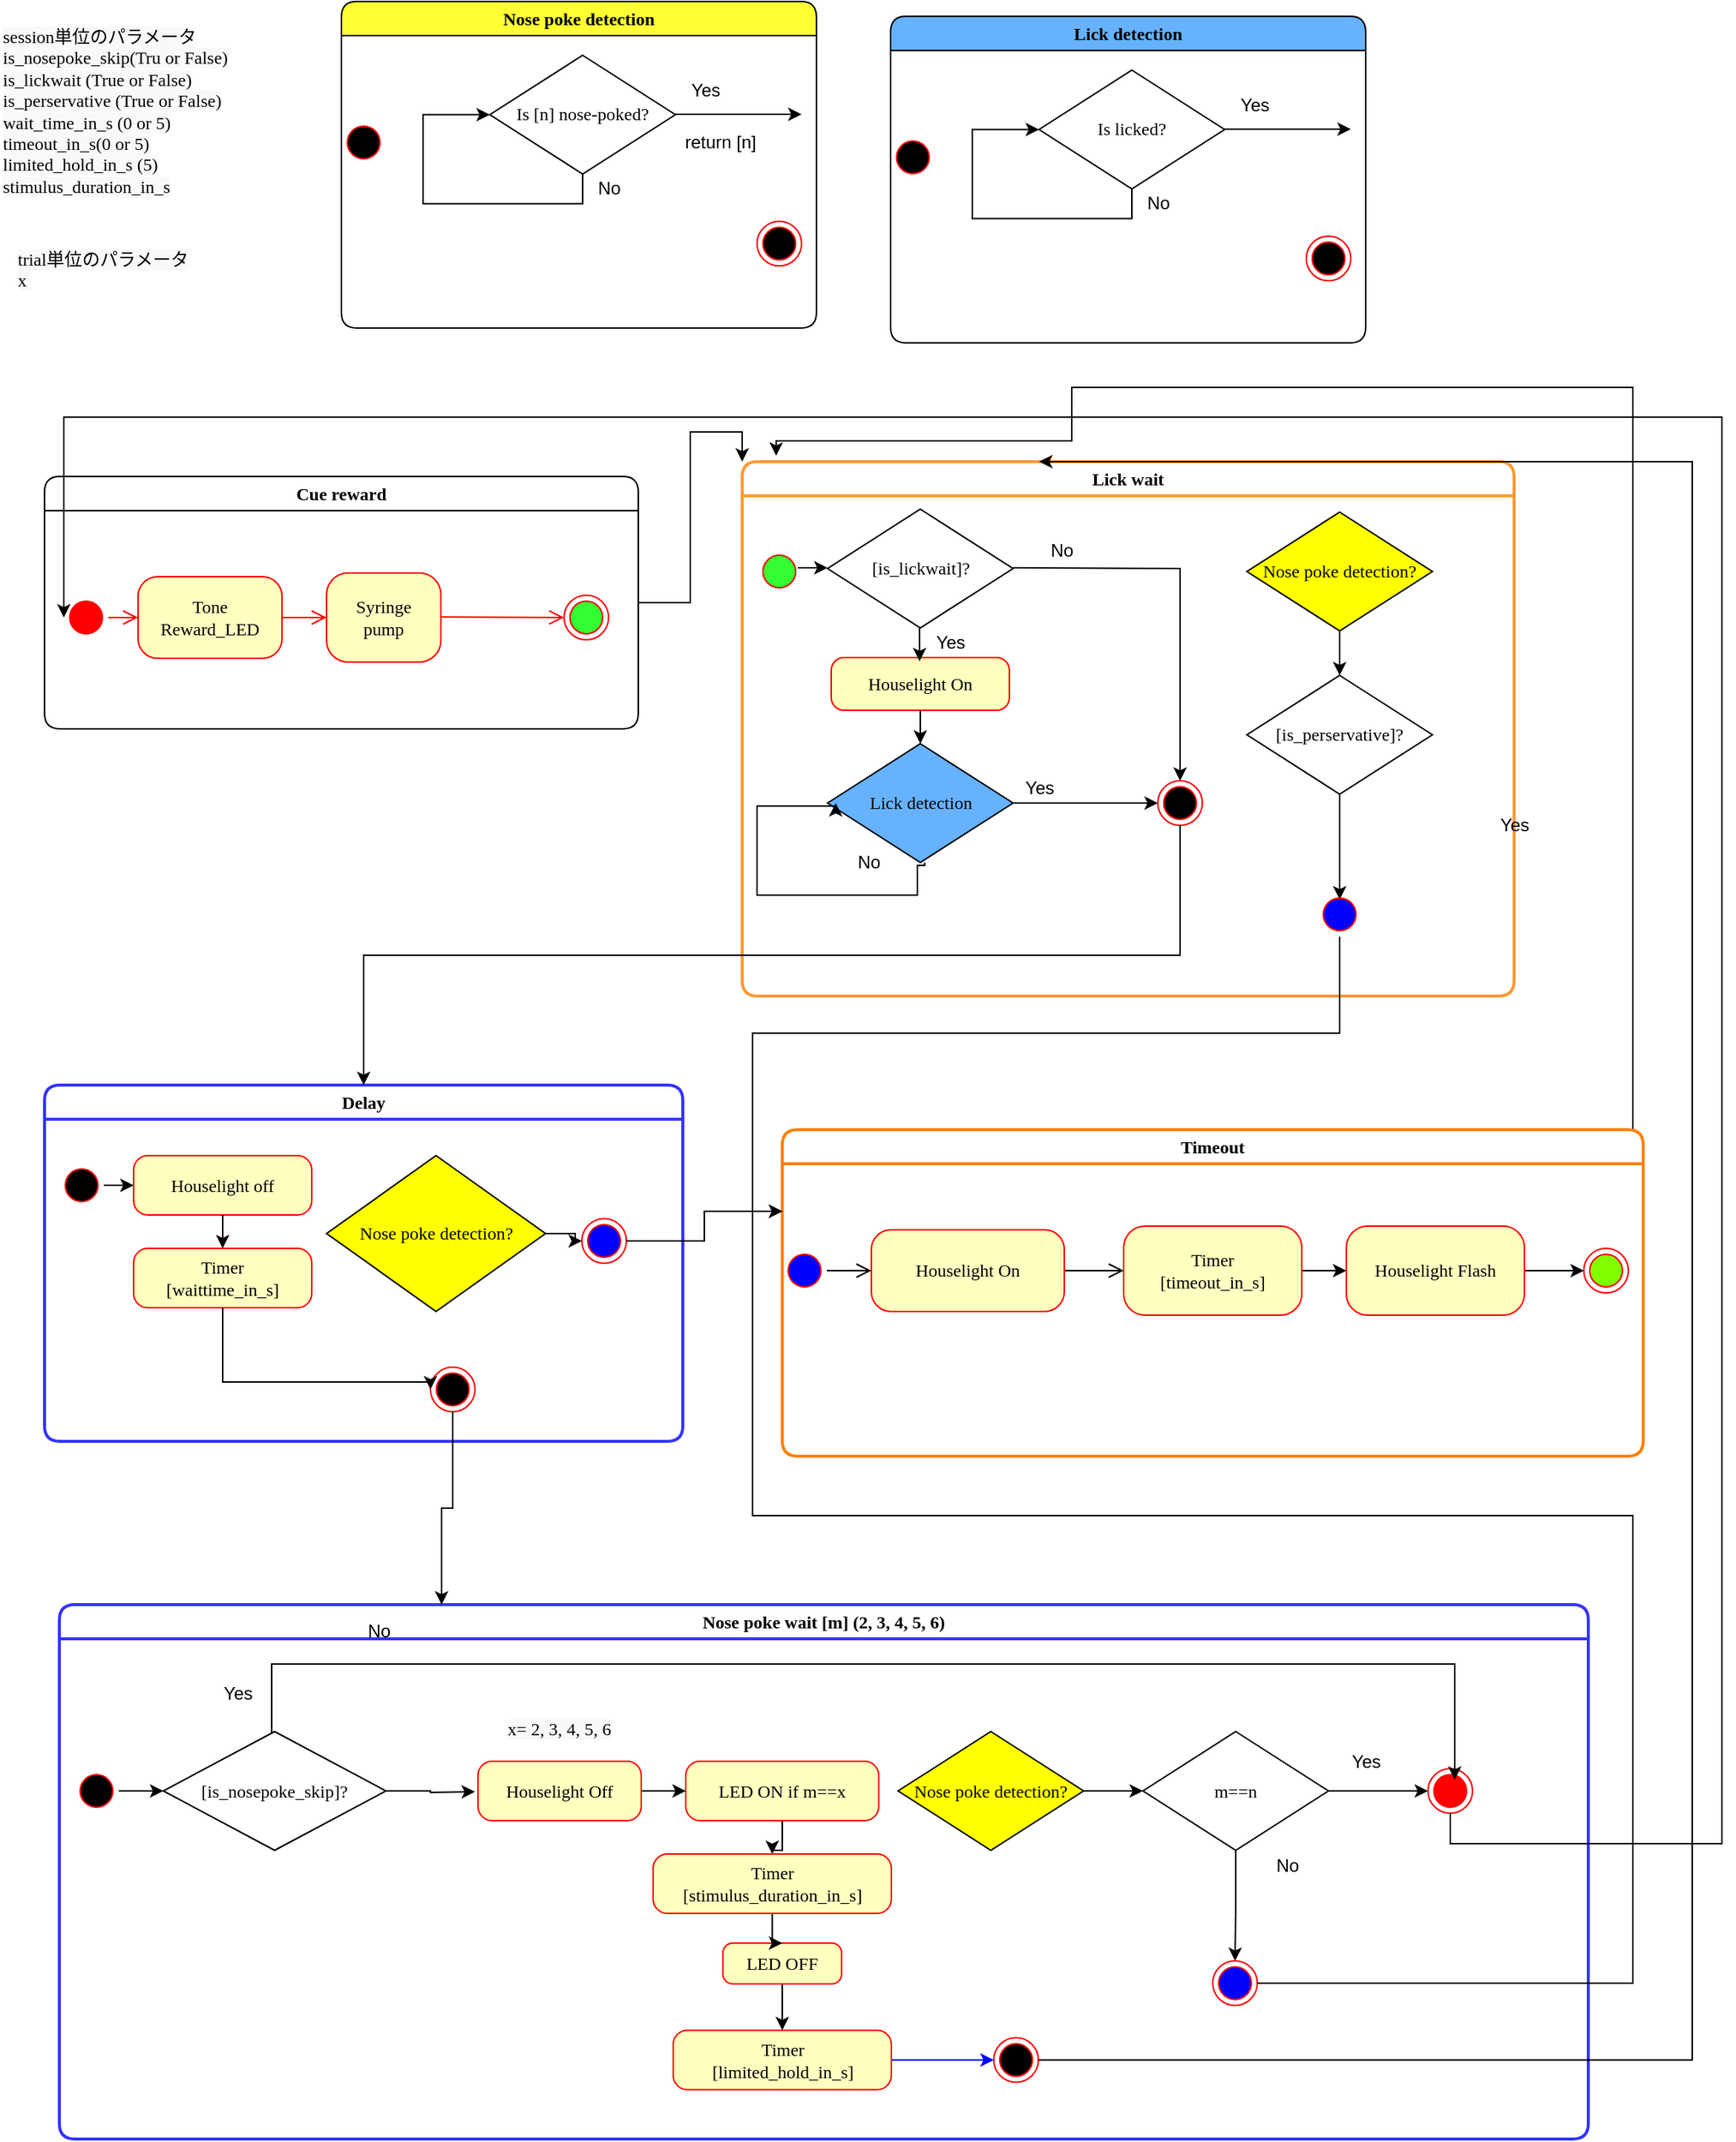 <mxfile>
    <diagram id="JG-szfgva_qsBJfLhbkO" name="Phase1/2/3/4/5/6">
        <mxGraphModel dx="1116" dy="1668" grid="1" gridSize="10" guides="1" tooltips="1" connect="1" arrows="1" fold="1" page="1" pageScale="1" pageWidth="1654" pageHeight="1169" background="none" math="0" shadow="0">
            <root>
                <mxCell id="IrLWcrQQSIPQ6W97ejEB-0"/>
                <mxCell id="IrLWcrQQSIPQ6W97ejEB-1" parent="IrLWcrQQSIPQ6W97ejEB-0"/>
                <mxCell id="8wdTrqi6ul5k7i0J_g9q-0" value="Nose poke wait [m] (2, 3, 4, 5, 6)" style="swimlane;whiteSpace=wrap;html=1;rounded=1;shadow=0;comic=0;labelBackgroundColor=none;strokeWidth=2;fontFamily=Verdana;fontSize=12;align=center;startSize=23;strokeColor=#3333FF;" parent="IrLWcrQQSIPQ6W97ejEB-1" vertex="1">
                    <mxGeometry x="50" y="1120" width="1030" height="360" as="geometry">
                        <mxRectangle x="360" y="70" width="110" height="23" as="alternateBounds"/>
                    </mxGeometry>
                </mxCell>
                <mxCell id="8wdTrqi6ul5k7i0J_g9q-3" value="" style="ellipse;html=1;shape=endState;strokeColor=#ff0000;rounded=1;shadow=0;comic=0;labelBackgroundColor=none;fontFamily=Verdana;fontSize=12;fontColor=#000000;align=center;fillColor=#0000FF;" parent="8wdTrqi6ul5k7i0J_g9q-0" vertex="1">
                    <mxGeometry x="777" y="240" width="30" height="30" as="geometry"/>
                </mxCell>
                <mxCell id="tz8AyIwEjNFQkuX5hdMo-15" value="" style="edgeStyle=orthogonalEdgeStyle;rounded=0;orthogonalLoop=1;jettySize=auto;html=1;" parent="8wdTrqi6ul5k7i0J_g9q-0" source="8wdTrqi6ul5k7i0J_g9q-5" target="tz8AyIwEjNFQkuX5hdMo-13" edge="1">
                    <mxGeometry relative="1" as="geometry"/>
                </mxCell>
                <mxCell id="8wdTrqi6ul5k7i0J_g9q-5" value="" style="ellipse;html=1;shape=startState;fillColor=#000000;strokeColor=#ff0000;rounded=1;shadow=0;comic=0;labelBackgroundColor=none;fontFamily=Verdana;fontSize=12;fontColor=#000000;align=center;direction=south;" parent="8wdTrqi6ul5k7i0J_g9q-0" vertex="1">
                    <mxGeometry x="10" y="110.5" width="30" height="30" as="geometry"/>
                </mxCell>
                <mxCell id="iCkNAlsy7gJNcpnjkfH3-58" value="" style="edgeStyle=orthogonalEdgeStyle;rounded=0;orthogonalLoop=1;jettySize=auto;html=1;strokeColor=#000000;" parent="8wdTrqi6ul5k7i0J_g9q-0" source="8wdTrqi6ul5k7i0J_g9q-10" target="iCkNAlsy7gJNcpnjkfH3-21" edge="1">
                    <mxGeometry relative="1" as="geometry"/>
                </mxCell>
                <mxCell id="8wdTrqi6ul5k7i0J_g9q-10" value="LED ON if m==x" style="rounded=1;whiteSpace=wrap;html=1;arcSize=24;fillColor=#ffffc0;strokeColor=#ff0000;shadow=0;comic=0;labelBackgroundColor=none;fontFamily=Verdana;fontSize=12;fontColor=#000000;align=center;" parent="8wdTrqi6ul5k7i0J_g9q-0" vertex="1">
                    <mxGeometry x="422" y="105.5" width="130" height="40" as="geometry"/>
                </mxCell>
                <mxCell id="iCkNAlsy7gJNcpnjkfH3-61" value="" style="edgeStyle=orthogonalEdgeStyle;rounded=0;orthogonalLoop=1;jettySize=auto;html=1;strokeColor=#000000;" parent="8wdTrqi6ul5k7i0J_g9q-0" source="8wdTrqi6ul5k7i0J_g9q-15" target="iCkNAlsy7gJNcpnjkfH3-60" edge="1">
                    <mxGeometry relative="1" as="geometry"/>
                </mxCell>
                <mxCell id="8wdTrqi6ul5k7i0J_g9q-15" value="LED OFF" style="rounded=1;whiteSpace=wrap;html=1;arcSize=24;fillColor=#ffffc0;strokeColor=#ff0000;shadow=0;comic=0;labelBackgroundColor=none;fontFamily=Verdana;fontSize=12;fontColor=#000000;align=center;" parent="8wdTrqi6ul5k7i0J_g9q-0" vertex="1">
                    <mxGeometry x="447" y="228" width="80" height="27.5" as="geometry"/>
                </mxCell>
                <mxCell id="iCkNAlsy7gJNcpnjkfH3-54" value="" style="edgeStyle=orthogonalEdgeStyle;rounded=0;orthogonalLoop=1;jettySize=auto;html=1;strokeColor=#000000;" parent="8wdTrqi6ul5k7i0J_g9q-0" source="ycPI-LvNCRKiPovN240B-0" target="8wdTrqi6ul5k7i0J_g9q-10" edge="1">
                    <mxGeometry relative="1" as="geometry"/>
                </mxCell>
                <mxCell id="ycPI-LvNCRKiPovN240B-0" value="Houselight Off" style="rounded=1;whiteSpace=wrap;html=1;arcSize=24;fillColor=#ffffc0;strokeColor=#ff0000;shadow=0;comic=0;labelBackgroundColor=none;fontFamily=Verdana;fontSize=12;fontColor=#000000;align=center;" parent="8wdTrqi6ul5k7i0J_g9q-0" vertex="1">
                    <mxGeometry x="282" y="105.5" width="110" height="40" as="geometry"/>
                </mxCell>
                <mxCell id="iCkNAlsy7gJNcpnjkfH3-59" value="" style="edgeStyle=orthogonalEdgeStyle;rounded=0;orthogonalLoop=1;jettySize=auto;html=1;strokeColor=#000000;" parent="8wdTrqi6ul5k7i0J_g9q-0" source="iCkNAlsy7gJNcpnjkfH3-21" target="8wdTrqi6ul5k7i0J_g9q-15" edge="1">
                    <mxGeometry relative="1" as="geometry"/>
                </mxCell>
                <mxCell id="iCkNAlsy7gJNcpnjkfH3-21" value="Timer &lt;br&gt;[stimulus_duration_in_s]" style="rounded=1;whiteSpace=wrap;html=1;arcSize=24;fillColor=#ffffc0;strokeColor=#ff0000;shadow=0;comic=0;labelBackgroundColor=none;fontFamily=Verdana;fontSize=12;fontColor=#000000;align=center;" parent="8wdTrqi6ul5k7i0J_g9q-0" vertex="1">
                    <mxGeometry x="400" y="168" width="160.5" height="40" as="geometry"/>
                </mxCell>
                <mxCell id="uwbvZCjAcktgsxW0GK_K-0" value="&lt;span style=&quot;color: rgb(0 , 0 , 0) ; font-family: &amp;#34;verdana&amp;#34; ; font-size: 12px ; font-style: normal ; font-weight: 400 ; letter-spacing: normal ; text-align: center ; text-indent: 0px ; text-transform: none ; word-spacing: 0px ; background-color: rgb(248 , 249 , 250) ; display: inline ; float: none&quot;&gt;x= 2, 3, 4, 5, 6&lt;/span&gt;" style="text;whiteSpace=wrap;html=1;" parent="8wdTrqi6ul5k7i0J_g9q-0" vertex="1">
                    <mxGeometry x="300" y="70" width="130" height="30" as="geometry"/>
                </mxCell>
                <mxCell id="tz8AyIwEjNFQkuX5hdMo-21" value="" style="edgeStyle=orthogonalEdgeStyle;rounded=0;orthogonalLoop=1;jettySize=auto;html=1;" parent="8wdTrqi6ul5k7i0J_g9q-0" source="iCkNAlsy7gJNcpnjkfH3-55" target="iCkNAlsy7gJNcpnjkfH3-64" edge="1">
                    <mxGeometry relative="1" as="geometry"/>
                </mxCell>
                <mxCell id="iCkNAlsy7gJNcpnjkfH3-55" value="&lt;span style=&quot;font-family: &amp;#34;verdana&amp;#34;&quot;&gt;Nose poke detection?&lt;/span&gt;" style="rhombus;whiteSpace=wrap;html=1;fillColor=#FFFF00;" parent="8wdTrqi6ul5k7i0J_g9q-0" vertex="1">
                    <mxGeometry x="565" y="85.5" width="125" height="80" as="geometry"/>
                </mxCell>
                <mxCell id="iCkNAlsy7gJNcpnjkfH3-80" value="" style="edgeStyle=orthogonalEdgeStyle;rounded=0;orthogonalLoop=1;jettySize=auto;html=1;strokeColor=#0000FF;entryX=0;entryY=0.5;entryDx=0;entryDy=0;" parent="8wdTrqi6ul5k7i0J_g9q-0" source="iCkNAlsy7gJNcpnjkfH3-60" target="iCkNAlsy7gJNcpnjkfH3-81" edge="1">
                    <mxGeometry relative="1" as="geometry">
                        <mxPoint x="622" y="307" as="targetPoint"/>
                    </mxGeometry>
                </mxCell>
                <mxCell id="iCkNAlsy7gJNcpnjkfH3-60" value="Timer &lt;br&gt;[limited_hold_in_s]" style="rounded=1;whiteSpace=wrap;html=1;arcSize=24;fillColor=#ffffc0;strokeColor=#ff0000;shadow=0;comic=0;labelBackgroundColor=none;fontFamily=Verdana;fontSize=12;fontColor=#000000;align=center;" parent="8wdTrqi6ul5k7i0J_g9q-0" vertex="1">
                    <mxGeometry x="413.5" y="286.75" width="147" height="40" as="geometry"/>
                </mxCell>
                <mxCell id="tz8AyIwEjNFQkuX5hdMo-22" value="" style="edgeStyle=orthogonalEdgeStyle;rounded=0;orthogonalLoop=1;jettySize=auto;html=1;" parent="8wdTrqi6ul5k7i0J_g9q-0" source="iCkNAlsy7gJNcpnjkfH3-64" target="iCkNAlsy7gJNcpnjkfH3-68" edge="1">
                    <mxGeometry relative="1" as="geometry"/>
                </mxCell>
                <mxCell id="tz8AyIwEjNFQkuX5hdMo-24" value="" style="edgeStyle=orthogonalEdgeStyle;rounded=0;orthogonalLoop=1;jettySize=auto;html=1;" parent="8wdTrqi6ul5k7i0J_g9q-0" source="iCkNAlsy7gJNcpnjkfH3-64" target="8wdTrqi6ul5k7i0J_g9q-3" edge="1">
                    <mxGeometry relative="1" as="geometry">
                        <mxPoint x="792.5" y="245.5" as="targetPoint"/>
                    </mxGeometry>
                </mxCell>
                <mxCell id="iCkNAlsy7gJNcpnjkfH3-64" value="&lt;span style=&quot;font-family: &amp;#34;verdana&amp;#34;&quot;&gt;m==n&lt;/span&gt;" style="rhombus;whiteSpace=wrap;html=1;" parent="8wdTrqi6ul5k7i0J_g9q-0" vertex="1">
                    <mxGeometry x="730" y="85.5" width="125" height="80" as="geometry"/>
                </mxCell>
                <mxCell id="iCkNAlsy7gJNcpnjkfH3-68" value="" style="ellipse;html=1;shape=endState;strokeColor=#ff0000;rounded=1;shadow=0;comic=0;labelBackgroundColor=none;fontFamily=Verdana;fontSize=12;fontColor=#000000;align=center;fillColor=#FF0000;" parent="8wdTrqi6ul5k7i0J_g9q-0" vertex="1">
                    <mxGeometry x="922" y="110.5" width="30" height="30" as="geometry"/>
                </mxCell>
                <mxCell id="iCkNAlsy7gJNcpnjkfH3-74" value="Yes" style="text;html=1;align=center;verticalAlign=middle;resizable=0;points=[];autosize=1;strokeColor=none;" parent="8wdTrqi6ul5k7i0J_g9q-0" vertex="1">
                    <mxGeometry x="860" y="95.5" width="40" height="20" as="geometry"/>
                </mxCell>
                <mxCell id="iCkNAlsy7gJNcpnjkfH3-81" value="" style="ellipse;html=1;shape=endState;strokeColor=#ff0000;rounded=1;shadow=0;comic=0;labelBackgroundColor=none;fontFamily=Verdana;fontSize=12;fontColor=#000000;align=center;fillColor=#000000;" parent="8wdTrqi6ul5k7i0J_g9q-0" vertex="1">
                    <mxGeometry x="629.5" y="291.75" width="30" height="30" as="geometry"/>
                </mxCell>
                <mxCell id="8WNp4eyXBF2rc8xagA2D-1" value="No" style="text;html=1;align=center;verticalAlign=middle;resizable=0;points=[];autosize=1;strokeColor=none;" parent="8wdTrqi6ul5k7i0J_g9q-0" vertex="1">
                    <mxGeometry x="812" y="165.5" width="30" height="20" as="geometry"/>
                </mxCell>
                <mxCell id="tz8AyIwEjNFQkuX5hdMo-17" value="" style="edgeStyle=orthogonalEdgeStyle;rounded=0;orthogonalLoop=1;jettySize=auto;html=1;" parent="8wdTrqi6ul5k7i0J_g9q-0" source="tz8AyIwEjNFQkuX5hdMo-13" edge="1">
                    <mxGeometry relative="1" as="geometry">
                        <mxPoint x="940" y="118" as="targetPoint"/>
                        <Array as="points">
                            <mxPoint x="143" y="40"/>
                            <mxPoint x="940" y="40"/>
                        </Array>
                    </mxGeometry>
                </mxCell>
                <mxCell id="tz8AyIwEjNFQkuX5hdMo-20" value="" style="edgeStyle=orthogonalEdgeStyle;rounded=0;orthogonalLoop=1;jettySize=auto;html=1;" parent="8wdTrqi6ul5k7i0J_g9q-0" source="tz8AyIwEjNFQkuX5hdMo-13" edge="1">
                    <mxGeometry relative="1" as="geometry">
                        <mxPoint x="280" y="126" as="targetPoint"/>
                    </mxGeometry>
                </mxCell>
                <mxCell id="tz8AyIwEjNFQkuX5hdMo-13" value="&lt;span style=&quot;font-family: &amp;#34;verdana&amp;#34;&quot;&gt;[is_nosepoke_skip]?&lt;/span&gt;" style="rhombus;whiteSpace=wrap;html=1;" parent="8wdTrqi6ul5k7i0J_g9q-0" vertex="1">
                    <mxGeometry x="70" y="85.5" width="150" height="80" as="geometry"/>
                </mxCell>
                <mxCell id="tz8AyIwEjNFQkuX5hdMo-25" value="Yes" style="text;html=1;align=center;verticalAlign=middle;resizable=0;points=[];autosize=1;strokeColor=none;" parent="8wdTrqi6ul5k7i0J_g9q-0" vertex="1">
                    <mxGeometry x="100" y="50" width="40" height="20" as="geometry"/>
                </mxCell>
                <mxCell id="wqTvVr4Jsa7urcivnFvv-3" value="Nose poke detection" style="swimlane;whiteSpace=wrap;html=1;rounded=1;shadow=0;comic=0;labelBackgroundColor=none;strokeWidth=1;fontFamily=Verdana;fontSize=12;align=center;startSize=23;fillColor=#FFFF33;" parent="IrLWcrQQSIPQ6W97ejEB-1" vertex="1">
                    <mxGeometry x="240" y="40" width="320" height="220" as="geometry">
                        <mxRectangle x="390" y="530" width="110" height="23" as="alternateBounds"/>
                    </mxGeometry>
                </mxCell>
                <mxCell id="wqTvVr4Jsa7urcivnFvv-4" style="edgeStyle=elbowEdgeStyle;html=1;labelBackgroundColor=none;endArrow=open;endSize=8;strokeColor=#ff0000;fontFamily=Verdana;fontSize=12;align=left;" parent="wqTvVr4Jsa7urcivnFvv-3" edge="1">
                    <mxGeometry relative="1" as="geometry">
                        <mxPoint x="210" y="95" as="sourcePoint"/>
                    </mxGeometry>
                </mxCell>
                <mxCell id="wqTvVr4Jsa7urcivnFvv-6" value="" style="ellipse;html=1;shape=endState;fillColor=#000000;strokeColor=#ff0000;rounded=1;shadow=0;comic=0;labelBackgroundColor=none;fontFamily=Verdana;fontSize=12;fontColor=#000000;align=center;" parent="wqTvVr4Jsa7urcivnFvv-3" vertex="1">
                    <mxGeometry x="280" y="148.12" width="30" height="30" as="geometry"/>
                </mxCell>
                <mxCell id="wqTvVr4Jsa7urcivnFvv-8" value="" style="ellipse;html=1;shape=startState;fillColor=#000000;strokeColor=#ff0000;rounded=1;shadow=0;comic=0;labelBackgroundColor=none;fontFamily=Verdana;fontSize=12;fontColor=#000000;align=center;direction=south;" parent="wqTvVr4Jsa7urcivnFvv-3" vertex="1">
                    <mxGeometry y="80" width="30" height="30" as="geometry"/>
                </mxCell>
                <mxCell id="wqTvVr4Jsa7urcivnFvv-11" value="Yes" style="text;html=1;align=center;verticalAlign=middle;resizable=0;points=[];autosize=1;strokeColor=none;" parent="wqTvVr4Jsa7urcivnFvv-3" vertex="1">
                    <mxGeometry x="225" y="50" width="40" height="20" as="geometry"/>
                </mxCell>
                <mxCell id="wqTvVr4Jsa7urcivnFvv-12" value="No" style="text;html=1;align=center;verticalAlign=middle;resizable=0;points=[];autosize=1;strokeColor=none;" parent="wqTvVr4Jsa7urcivnFvv-3" vertex="1">
                    <mxGeometry x="165" y="116.25" width="30" height="20" as="geometry"/>
                </mxCell>
                <mxCell id="iCkNAlsy7gJNcpnjkfH3-36" value="" style="edgeStyle=orthogonalEdgeStyle;rounded=0;orthogonalLoop=1;jettySize=auto;html=1;" parent="wqTvVr4Jsa7urcivnFvv-3" source="wqTvVr4Jsa7urcivnFvv-13" edge="1">
                    <mxGeometry relative="1" as="geometry">
                        <mxPoint x="310" y="76" as="targetPoint"/>
                        <Array as="points">
                            <mxPoint x="270" y="76"/>
                        </Array>
                    </mxGeometry>
                </mxCell>
                <mxCell id="wqTvVr4Jsa7urcivnFvv-13" value="&lt;span style=&quot;font-family: &amp;#34;verdana&amp;#34;&quot;&gt;Is [n] nose-poked?&lt;/span&gt;" style="rhombus;whiteSpace=wrap;html=1;" parent="wqTvVr4Jsa7urcivnFvv-3" vertex="1">
                    <mxGeometry x="100" y="36.25" width="125" height="80" as="geometry"/>
                </mxCell>
                <mxCell id="wqTvVr4Jsa7urcivnFvv-14" style="edgeStyle=orthogonalEdgeStyle;rounded=0;orthogonalLoop=1;jettySize=auto;html=1;exitX=0.5;exitY=1;exitDx=0;exitDy=0;entryX=0;entryY=0.5;entryDx=0;entryDy=0;" parent="wqTvVr4Jsa7urcivnFvv-3" source="wqTvVr4Jsa7urcivnFvv-13" target="wqTvVr4Jsa7urcivnFvv-13" edge="1">
                    <mxGeometry relative="1" as="geometry">
                        <Array as="points">
                            <mxPoint x="163" y="136.25"/>
                            <mxPoint x="55" y="136.25"/>
                            <mxPoint x="55" y="76.25"/>
                        </Array>
                    </mxGeometry>
                </mxCell>
                <mxCell id="8WNp4eyXBF2rc8xagA2D-0" value="return [n]" style="text;html=1;align=center;verticalAlign=middle;resizable=0;points=[];autosize=1;strokeColor=none;" parent="wqTvVr4Jsa7urcivnFvv-3" vertex="1">
                    <mxGeometry x="225" y="85" width="60" height="20" as="geometry"/>
                </mxCell>
                <mxCell id="tz8AyIwEjNFQkuX5hdMo-1" value="" style="edgeStyle=orthogonalEdgeStyle;rounded=0;orthogonalLoop=1;jettySize=auto;html=1;entryX=0.044;entryY=-0.011;entryDx=0;entryDy=0;entryPerimeter=0;" parent="IrLWcrQQSIPQ6W97ejEB-1" source="r4njhYBlZnN6IFq0I3OJ-5" target="8WNp4eyXBF2rc8xagA2D-4" edge="1">
                    <mxGeometry relative="1" as="geometry">
                        <mxPoint x="1545" y="840" as="targetPoint"/>
                        <Array as="points">
                            <mxPoint x="1110" y="830"/>
                            <mxPoint x="1110" y="300"/>
                            <mxPoint x="732" y="300"/>
                            <mxPoint x="732" y="336"/>
                            <mxPoint x="533" y="336"/>
                        </Array>
                    </mxGeometry>
                </mxCell>
                <mxCell id="iCkNAlsy7gJNcpnjkfH3-10" value="Delay" style="swimlane;whiteSpace=wrap;html=1;rounded=1;shadow=0;comic=0;labelBackgroundColor=none;strokeWidth=2;fontFamily=Verdana;fontSize=12;align=center;startSize=23;strokeColor=#3333FF;" parent="IrLWcrQQSIPQ6W97ejEB-1" vertex="1">
                    <mxGeometry x="40" y="770" width="430" height="240" as="geometry">
                        <mxRectangle x="360" y="70" width="110" height="23" as="alternateBounds"/>
                    </mxGeometry>
                </mxCell>
                <mxCell id="iCkNAlsy7gJNcpnjkfH3-11" value="" style="ellipse;html=1;shape=endState;fillColor=#000000;strokeColor=#ff0000;rounded=1;shadow=0;comic=0;labelBackgroundColor=none;fontFamily=Verdana;fontSize=12;fontColor=#000000;align=center;" parent="iCkNAlsy7gJNcpnjkfH3-10" vertex="1">
                    <mxGeometry x="260" y="190" width="30" height="30" as="geometry"/>
                </mxCell>
                <mxCell id="iCkNAlsy7gJNcpnjkfH3-12" value="" style="edgeStyle=orthogonalEdgeStyle;rounded=0;orthogonalLoop=1;jettySize=auto;html=1;" parent="iCkNAlsy7gJNcpnjkfH3-10" source="iCkNAlsy7gJNcpnjkfH3-13" target="iCkNAlsy7gJNcpnjkfH3-14" edge="1">
                    <mxGeometry relative="1" as="geometry"/>
                </mxCell>
                <mxCell id="iCkNAlsy7gJNcpnjkfH3-13" value="" style="ellipse;html=1;shape=startState;fillColor=#000000;strokeColor=#ff0000;rounded=1;shadow=0;comic=0;labelBackgroundColor=none;fontFamily=Verdana;fontSize=12;fontColor=#000000;align=center;direction=south;" parent="iCkNAlsy7gJNcpnjkfH3-10" vertex="1">
                    <mxGeometry x="10" y="52.5" width="30" height="30" as="geometry"/>
                </mxCell>
                <mxCell id="iCkNAlsy7gJNcpnjkfH3-14" value="Houselight off" style="rounded=1;whiteSpace=wrap;html=1;arcSize=24;fillColor=#ffffc0;strokeColor=#ff0000;shadow=0;comic=0;labelBackgroundColor=none;fontFamily=Verdana;fontSize=12;fontColor=#000000;align=center;" parent="iCkNAlsy7gJNcpnjkfH3-10" vertex="1">
                    <mxGeometry x="60" y="47.5" width="120" height="40" as="geometry"/>
                </mxCell>
                <mxCell id="iCkNAlsy7gJNcpnjkfH3-15" value="Timer &lt;br&gt;[waittime_in_s]" style="rounded=1;whiteSpace=wrap;html=1;arcSize=24;fillColor=#ffffc0;strokeColor=#ff0000;shadow=0;comic=0;labelBackgroundColor=none;fontFamily=Verdana;fontSize=12;fontColor=#000000;align=center;" parent="iCkNAlsy7gJNcpnjkfH3-10" vertex="1">
                    <mxGeometry x="60" y="110" width="120" height="40" as="geometry"/>
                </mxCell>
                <mxCell id="iCkNAlsy7gJNcpnjkfH3-16" value="" style="edgeStyle=orthogonalEdgeStyle;rounded=0;orthogonalLoop=1;jettySize=auto;html=1;" parent="iCkNAlsy7gJNcpnjkfH3-10" source="iCkNAlsy7gJNcpnjkfH3-14" target="iCkNAlsy7gJNcpnjkfH3-15" edge="1">
                    <mxGeometry relative="1" as="geometry"/>
                </mxCell>
                <mxCell id="iCkNAlsy7gJNcpnjkfH3-40" value="" style="ellipse;html=1;shape=endState;strokeColor=#ff0000;rounded=1;shadow=0;comic=0;labelBackgroundColor=none;fontFamily=Verdana;fontSize=12;fontColor=#000000;align=center;fillColor=#0000FF;" parent="iCkNAlsy7gJNcpnjkfH3-10" vertex="1">
                    <mxGeometry x="362" y="90" width="30" height="30" as="geometry"/>
                </mxCell>
                <mxCell id="iCkNAlsy7gJNcpnjkfH3-45" value="" style="edgeStyle=orthogonalEdgeStyle;rounded=0;orthogonalLoop=1;jettySize=auto;html=1;strokeColor=#000000;" parent="iCkNAlsy7gJNcpnjkfH3-10" source="iCkNAlsy7gJNcpnjkfH3-41" target="iCkNAlsy7gJNcpnjkfH3-40" edge="1">
                    <mxGeometry relative="1" as="geometry"/>
                </mxCell>
                <mxCell id="iCkNAlsy7gJNcpnjkfH3-41" value="&lt;span style=&quot;font-family: &amp;#34;verdana&amp;#34;&quot;&gt;Nose poke detection?&lt;/span&gt;" style="rhombus;whiteSpace=wrap;html=1;fillColor=#FFFF00;" parent="iCkNAlsy7gJNcpnjkfH3-10" vertex="1">
                    <mxGeometry x="190" y="47.5" width="147.5" height="105" as="geometry"/>
                </mxCell>
                <mxCell id="iCkNAlsy7gJNcpnjkfH3-47" value="" style="edgeStyle=orthogonalEdgeStyle;rounded=0;orthogonalLoop=1;jettySize=auto;html=1;entryX=0;entryY=0.5;entryDx=0;entryDy=0;exitX=0.5;exitY=1;exitDx=0;exitDy=0;" parent="iCkNAlsy7gJNcpnjkfH3-10" source="iCkNAlsy7gJNcpnjkfH3-15" target="iCkNAlsy7gJNcpnjkfH3-11" edge="1">
                    <mxGeometry relative="1" as="geometry">
                        <mxPoint x="90" y="90" as="sourcePoint"/>
                        <mxPoint x="100" y="172.5" as="targetPoint"/>
                        <Array as="points">
                            <mxPoint x="120" y="200"/>
                            <mxPoint x="260" y="200"/>
                        </Array>
                    </mxGeometry>
                </mxCell>
                <mxCell id="iCkNAlsy7gJNcpnjkfH3-24" value="&lt;span style=&quot;color: rgb(0 , 0 , 0) ; font-family: &amp;#34;verdana&amp;#34; ; font-size: 12px ; font-style: normal ; font-weight: 400 ; letter-spacing: normal ; text-align: center ; text-indent: 0px ; text-transform: none ; word-spacing: 0px ; background-color: rgb(248 , 249 , 250) ; display: inline ; float: none&quot;&gt;session単位のパラメータ&lt;br&gt;is_nosepoke_skip(Tru or False)&lt;br&gt;is_lickwait (True or False)&lt;br&gt;is_perservative (True or False)&lt;br&gt;wait_time_in_s (0 or 5)&lt;br&gt;timeout_in_s(0 or 5)&lt;br&gt;limited_hold_in_s (5)&lt;br&gt;stimulus_duration_in_s&lt;br&gt;&lt;/span&gt;" style="text;whiteSpace=wrap;html=1;" parent="IrLWcrQQSIPQ6W97ejEB-1" vertex="1">
                    <mxGeometry x="10" y="50" width="220" height="130" as="geometry"/>
                </mxCell>
                <mxCell id="iCkNAlsy7gJNcpnjkfH3-25" value="&lt;span style=&quot;color: rgb(0 , 0 , 0) ; font-family: &amp;#34;verdana&amp;#34; ; font-size: 12px ; font-style: normal ; font-weight: 400 ; letter-spacing: normal ; text-align: center ; text-indent: 0px ; text-transform: none ; word-spacing: 0px ; background-color: rgb(248 , 249 , 250) ; display: inline ; float: none&quot;&gt;trial単位のパラメータ&lt;br&gt;x&amp;nbsp;&lt;br&gt;&lt;br&gt;&lt;/span&gt;" style="text;whiteSpace=wrap;html=1;" parent="IrLWcrQQSIPQ6W97ejEB-1" vertex="1">
                    <mxGeometry x="20" y="200" width="260" height="30" as="geometry"/>
                </mxCell>
                <mxCell id="a5przsZAZ_EwUYKE8dN7-16" value="Lick detection" style="swimlane;whiteSpace=wrap;html=1;rounded=1;shadow=0;comic=0;labelBackgroundColor=none;strokeWidth=1;fontFamily=Verdana;fontSize=12;align=center;startSize=23;fillColor=#66B2FF;" parent="IrLWcrQQSIPQ6W97ejEB-1" vertex="1">
                    <mxGeometry x="610" y="50" width="320" height="220" as="geometry">
                        <mxRectangle x="390" y="530" width="110" height="23" as="alternateBounds"/>
                    </mxGeometry>
                </mxCell>
                <mxCell id="a5przsZAZ_EwUYKE8dN7-17" style="edgeStyle=elbowEdgeStyle;html=1;labelBackgroundColor=none;endArrow=open;endSize=8;strokeColor=#ff0000;fontFamily=Verdana;fontSize=12;align=left;" parent="a5przsZAZ_EwUYKE8dN7-16" edge="1">
                    <mxGeometry relative="1" as="geometry">
                        <mxPoint x="210" y="95" as="sourcePoint"/>
                    </mxGeometry>
                </mxCell>
                <mxCell id="a5przsZAZ_EwUYKE8dN7-18" value="" style="ellipse;html=1;shape=endState;fillColor=#000000;strokeColor=#ff0000;rounded=1;shadow=0;comic=0;labelBackgroundColor=none;fontFamily=Verdana;fontSize=12;fontColor=#000000;align=center;" parent="a5przsZAZ_EwUYKE8dN7-16" vertex="1">
                    <mxGeometry x="280" y="148.12" width="30" height="30" as="geometry"/>
                </mxCell>
                <mxCell id="a5przsZAZ_EwUYKE8dN7-19" value="" style="ellipse;html=1;shape=startState;fillColor=#000000;strokeColor=#ff0000;rounded=1;shadow=0;comic=0;labelBackgroundColor=none;fontFamily=Verdana;fontSize=12;fontColor=#000000;align=center;direction=south;" parent="a5przsZAZ_EwUYKE8dN7-16" vertex="1">
                    <mxGeometry y="80" width="30" height="30" as="geometry"/>
                </mxCell>
                <mxCell id="a5przsZAZ_EwUYKE8dN7-20" value="Yes" style="text;html=1;align=center;verticalAlign=middle;resizable=0;points=[];autosize=1;strokeColor=none;" parent="a5przsZAZ_EwUYKE8dN7-16" vertex="1">
                    <mxGeometry x="225" y="50" width="40" height="20" as="geometry"/>
                </mxCell>
                <mxCell id="a5przsZAZ_EwUYKE8dN7-21" value="No" style="text;html=1;align=center;verticalAlign=middle;resizable=0;points=[];autosize=1;strokeColor=none;" parent="a5przsZAZ_EwUYKE8dN7-16" vertex="1">
                    <mxGeometry x="165" y="116.25" width="30" height="20" as="geometry"/>
                </mxCell>
                <mxCell id="a5przsZAZ_EwUYKE8dN7-22" value="" style="edgeStyle=orthogonalEdgeStyle;rounded=0;orthogonalLoop=1;jettySize=auto;html=1;" parent="a5przsZAZ_EwUYKE8dN7-16" source="a5przsZAZ_EwUYKE8dN7-23" edge="1">
                    <mxGeometry relative="1" as="geometry">
                        <mxPoint x="310" y="76" as="targetPoint"/>
                        <Array as="points">
                            <mxPoint x="270" y="76"/>
                        </Array>
                    </mxGeometry>
                </mxCell>
                <mxCell id="a5przsZAZ_EwUYKE8dN7-23" value="&lt;span style=&quot;font-family: &amp;#34;verdana&amp;#34;&quot;&gt;Is licked?&lt;/span&gt;" style="rhombus;whiteSpace=wrap;html=1;" parent="a5przsZAZ_EwUYKE8dN7-16" vertex="1">
                    <mxGeometry x="100" y="36.25" width="125" height="80" as="geometry"/>
                </mxCell>
                <mxCell id="a5przsZAZ_EwUYKE8dN7-24" style="edgeStyle=orthogonalEdgeStyle;rounded=0;orthogonalLoop=1;jettySize=auto;html=1;exitX=0.5;exitY=1;exitDx=0;exitDy=0;entryX=0;entryY=0.5;entryDx=0;entryDy=0;" parent="a5przsZAZ_EwUYKE8dN7-16" source="a5przsZAZ_EwUYKE8dN7-23" target="a5przsZAZ_EwUYKE8dN7-23" edge="1">
                    <mxGeometry relative="1" as="geometry">
                        <Array as="points">
                            <mxPoint x="163" y="136.25"/>
                            <mxPoint x="55" y="136.25"/>
                            <mxPoint x="55" y="76.25"/>
                        </Array>
                    </mxGeometry>
                </mxCell>
                <mxCell id="SV1t3tnowvS0Dn4nwLbQ-5" style="edgeStyle=orthogonalEdgeStyle;rounded=0;orthogonalLoop=1;jettySize=auto;html=1;exitX=1;exitY=0.5;exitDx=0;exitDy=0;entryX=0;entryY=0.25;entryDx=0;entryDy=0;" parent="IrLWcrQQSIPQ6W97ejEB-1" source="iCkNAlsy7gJNcpnjkfH3-40" target="r4njhYBlZnN6IFq0I3OJ-5" edge="1">
                    <mxGeometry relative="1" as="geometry"/>
                </mxCell>
                <mxCell id="SV1t3tnowvS0Dn4nwLbQ-6" style="edgeStyle=orthogonalEdgeStyle;rounded=0;orthogonalLoop=1;jettySize=auto;html=1;exitX=0.5;exitY=1;exitDx=0;exitDy=0;entryX=0.25;entryY=0;entryDx=0;entryDy=0;" parent="IrLWcrQQSIPQ6W97ejEB-1" source="iCkNAlsy7gJNcpnjkfH3-11" target="8wdTrqi6ul5k7i0J_g9q-0" edge="1">
                    <mxGeometry relative="1" as="geometry"/>
                </mxCell>
                <mxCell id="SV1t3tnowvS0Dn4nwLbQ-7" style="edgeStyle=orthogonalEdgeStyle;rounded=0;orthogonalLoop=1;jettySize=auto;html=1;exitX=1;exitY=0.5;exitDx=0;exitDy=0;entryX=0;entryY=0.25;entryDx=0;entryDy=0;" parent="IrLWcrQQSIPQ6W97ejEB-1" source="8wdTrqi6ul5k7i0J_g9q-3" target="r4njhYBlZnN6IFq0I3OJ-5" edge="1">
                    <mxGeometry relative="1" as="geometry">
                        <Array as="points">
                            <mxPoint x="1110" y="1375"/>
                            <mxPoint x="1110" y="1060"/>
                            <mxPoint x="517" y="1060"/>
                            <mxPoint x="517" y="855"/>
                        </Array>
                    </mxGeometry>
                </mxCell>
                <mxCell id="8WNp4eyXBF2rc8xagA2D-18" value="Cue reward" style="swimlane;whiteSpace=wrap;html=1;rounded=1;shadow=0;comic=0;labelBackgroundColor=none;strokeWidth=1;fontFamily=Verdana;fontSize=12;align=center;startSize=23;" parent="IrLWcrQQSIPQ6W97ejEB-1" vertex="1">
                    <mxGeometry x="40" y="360" width="400" height="170" as="geometry">
                        <mxRectangle x="390" y="530" width="110" height="23" as="alternateBounds"/>
                    </mxGeometry>
                </mxCell>
                <mxCell id="8WNp4eyXBF2rc8xagA2D-19" style="edgeStyle=elbowEdgeStyle;html=1;labelBackgroundColor=none;endArrow=open;endSize=8;strokeColor=#ff0000;fontFamily=Verdana;fontSize=12;align=left;" parent="8WNp4eyXBF2rc8xagA2D-18" source="8WNp4eyXBF2rc8xagA2D-20" target="8WNp4eyXBF2rc8xagA2D-24" edge="1">
                    <mxGeometry relative="1" as="geometry"/>
                </mxCell>
                <mxCell id="8WNp4eyXBF2rc8xagA2D-20" value="Tone&lt;br&gt;Reward_LED" style="rounded=1;whiteSpace=wrap;html=1;arcSize=24;fillColor=#ffffc0;strokeColor=#ff0000;shadow=0;comic=0;labelBackgroundColor=none;fontFamily=Verdana;fontSize=12;fontColor=#000000;align=center;" parent="8WNp4eyXBF2rc8xagA2D-18" vertex="1">
                    <mxGeometry x="63" y="67.5" width="97" height="55" as="geometry"/>
                </mxCell>
                <mxCell id="8WNp4eyXBF2rc8xagA2D-21" value="" style="ellipse;html=1;shape=endState;strokeColor=#ff0000;rounded=1;shadow=0;comic=0;labelBackgroundColor=none;fontFamily=Verdana;fontSize=12;fontColor=#000000;align=center;fillColor=#33FF33;" parent="8WNp4eyXBF2rc8xagA2D-18" vertex="1">
                    <mxGeometry x="350" y="80" width="30" height="30" as="geometry"/>
                </mxCell>
                <mxCell id="8WNp4eyXBF2rc8xagA2D-22" style="edgeStyle=elbowEdgeStyle;html=1;labelBackgroundColor=none;endArrow=open;endSize=8;strokeColor=#ff0000;fontFamily=Verdana;fontSize=12;align=left;" parent="8WNp4eyXBF2rc8xagA2D-18" source="8WNp4eyXBF2rc8xagA2D-23" target="8WNp4eyXBF2rc8xagA2D-20" edge="1">
                    <mxGeometry relative="1" as="geometry"/>
                </mxCell>
                <mxCell id="8WNp4eyXBF2rc8xagA2D-23" value="" style="ellipse;html=1;shape=startState;strokeColor=#ff0000;rounded=1;shadow=0;comic=0;labelBackgroundColor=none;fontFamily=Verdana;fontSize=12;fontColor=#000000;align=center;direction=south;fillColor=#FF0000;" parent="8WNp4eyXBF2rc8xagA2D-18" vertex="1">
                    <mxGeometry x="13" y="80" width="30" height="30" as="geometry"/>
                </mxCell>
                <mxCell id="8WNp4eyXBF2rc8xagA2D-24" value="Syringe &lt;br&gt;pump" style="rounded=1;whiteSpace=wrap;html=1;arcSize=24;fillColor=#ffffc0;strokeColor=#ff0000;shadow=0;comic=0;labelBackgroundColor=none;fontFamily=Verdana;fontSize=12;fontColor=#000000;align=center;" parent="8WNp4eyXBF2rc8xagA2D-18" vertex="1">
                    <mxGeometry x="190" y="65" width="77" height="60" as="geometry"/>
                </mxCell>
                <mxCell id="8WNp4eyXBF2rc8xagA2D-25" style="edgeStyle=elbowEdgeStyle;html=1;labelBackgroundColor=none;endArrow=open;endSize=8;strokeColor=#ff0000;fontFamily=Verdana;fontSize=12;align=left;entryX=0;entryY=0.5;entryDx=0;entryDy=0;" parent="8WNp4eyXBF2rc8xagA2D-18" target="8WNp4eyXBF2rc8xagA2D-21" edge="1">
                    <mxGeometry relative="1" as="geometry">
                        <mxPoint x="267" y="94.6" as="sourcePoint"/>
                        <Array as="points">
                            <mxPoint x="267" y="94.6"/>
                        </Array>
                        <mxPoint x="294" y="94.6" as="targetPoint"/>
                    </mxGeometry>
                </mxCell>
                <mxCell id="8WNp4eyXBF2rc8xagA2D-4" value="Lick wait" style="swimlane;whiteSpace=wrap;html=1;rounded=1;shadow=0;comic=0;labelBackgroundColor=none;strokeWidth=2;fontFamily=Verdana;fontSize=12;align=center;startSize=23;strokeColor=#FF9933;" parent="IrLWcrQQSIPQ6W97ejEB-1" vertex="1">
                    <mxGeometry x="510" y="350" width="520" height="360" as="geometry">
                        <mxRectangle x="360" y="70" width="110" height="23" as="alternateBounds"/>
                    </mxGeometry>
                </mxCell>
                <mxCell id="8WNp4eyXBF2rc8xagA2D-5" value="" style="ellipse;html=1;shape=endState;fillColor=#000000;strokeColor=#ff0000;rounded=1;shadow=0;comic=0;labelBackgroundColor=none;fontFamily=Verdana;fontSize=12;fontColor=#000000;align=center;" parent="8WNp4eyXBF2rc8xagA2D-4" vertex="1">
                    <mxGeometry x="280" y="215" width="30" height="30" as="geometry"/>
                </mxCell>
                <mxCell id="8WNp4eyXBF2rc8xagA2D-6" value="" style="ellipse;html=1;shape=startState;strokeColor=#ff0000;rounded=1;shadow=0;comic=0;labelBackgroundColor=none;fontFamily=Verdana;fontSize=12;fontColor=#000000;align=center;direction=south;fillColor=#33FF33;" parent="8WNp4eyXBF2rc8xagA2D-4" vertex="1">
                    <mxGeometry x="10" y="59" width="30" height="30" as="geometry"/>
                </mxCell>
                <mxCell id="8WNp4eyXBF2rc8xagA2D-7" value="Houselight On" style="rounded=1;whiteSpace=wrap;html=1;arcSize=24;fillColor=#ffffc0;strokeColor=#ff0000;shadow=0;comic=0;labelBackgroundColor=none;fontFamily=Verdana;fontSize=12;fontColor=#000000;align=center;" parent="8WNp4eyXBF2rc8xagA2D-4" vertex="1">
                    <mxGeometry x="60" y="132" width="120" height="35.5" as="geometry"/>
                </mxCell>
                <mxCell id="8WNp4eyXBF2rc8xagA2D-8" value="" style="edgeStyle=orthogonalEdgeStyle;rounded=0;orthogonalLoop=1;jettySize=auto;html=1;entryX=0.5;entryY=0;entryDx=0;entryDy=0;" parent="8WNp4eyXBF2rc8xagA2D-4" source="8WNp4eyXBF2rc8xagA2D-7" target="8WNp4eyXBF2rc8xagA2D-10" edge="1">
                    <mxGeometry relative="1" as="geometry">
                        <mxPoint x="130" y="230" as="targetPoint"/>
                    </mxGeometry>
                </mxCell>
                <mxCell id="8WNp4eyXBF2rc8xagA2D-9" value="" style="edgeStyle=orthogonalEdgeStyle;rounded=0;orthogonalLoop=1;jettySize=auto;html=1;exitX=1;exitY=0.5;exitDx=0;exitDy=0;" parent="8WNp4eyXBF2rc8xagA2D-4" source="8WNp4eyXBF2rc8xagA2D-10" target="8WNp4eyXBF2rc8xagA2D-5" edge="1">
                    <mxGeometry relative="1" as="geometry">
                        <mxPoint x="190" y="250" as="sourcePoint"/>
                    </mxGeometry>
                </mxCell>
                <mxCell id="8WNp4eyXBF2rc8xagA2D-10" value="&lt;span style=&quot;font-family: &amp;#34;verdana&amp;#34;&quot;&gt;Lick detection&lt;/span&gt;" style="rhombus;whiteSpace=wrap;html=1;fillColor=#66B2FF;" parent="8WNp4eyXBF2rc8xagA2D-4" vertex="1">
                    <mxGeometry x="57.5" y="190" width="125" height="80" as="geometry"/>
                </mxCell>
                <mxCell id="8WNp4eyXBF2rc8xagA2D-11" value="Yes" style="text;html=1;align=center;verticalAlign=middle;resizable=0;points=[];autosize=1;strokeColor=none;" parent="8WNp4eyXBF2rc8xagA2D-4" vertex="1">
                    <mxGeometry x="180" y="210" width="40" height="20" as="geometry"/>
                </mxCell>
                <mxCell id="8WNp4eyXBF2rc8xagA2D-12" style="edgeStyle=orthogonalEdgeStyle;rounded=0;orthogonalLoop=1;jettySize=auto;html=1;exitX=0.524;exitY=1;exitDx=0;exitDy=0;entryX=0.044;entryY=0.5;entryDx=0;entryDy=0;exitPerimeter=0;entryPerimeter=0;" parent="8WNp4eyXBF2rc8xagA2D-4" source="8WNp4eyXBF2rc8xagA2D-10" target="8WNp4eyXBF2rc8xagA2D-10" edge="1">
                    <mxGeometry relative="1" as="geometry">
                        <Array as="points">
                            <mxPoint x="118" y="272"/>
                            <mxPoint x="118" y="292"/>
                            <mxPoint x="10" y="292"/>
                            <mxPoint x="10" y="232"/>
                        </Array>
                        <mxPoint x="117.5" y="272" as="sourcePoint"/>
                        <mxPoint x="55" y="232" as="targetPoint"/>
                    </mxGeometry>
                </mxCell>
                <mxCell id="8WNp4eyXBF2rc8xagA2D-13" value="&lt;span style=&quot;font-family: &amp;#34;verdana&amp;#34;&quot;&gt;[is_lickwait]?&lt;/span&gt;" style="rhombus;whiteSpace=wrap;html=1;" parent="8WNp4eyXBF2rc8xagA2D-4" vertex="1">
                    <mxGeometry x="57.5" y="32" width="125" height="80" as="geometry"/>
                </mxCell>
                <mxCell id="8WNp4eyXBF2rc8xagA2D-14" value="" style="edgeStyle=orthogonalEdgeStyle;rounded=0;orthogonalLoop=1;jettySize=auto;html=1;" parent="8WNp4eyXBF2rc8xagA2D-4" edge="1">
                    <mxGeometry relative="1" as="geometry">
                        <mxPoint x="37.5" y="71.5" as="sourcePoint"/>
                        <mxPoint x="57.5" y="71.5" as="targetPoint"/>
                    </mxGeometry>
                </mxCell>
                <mxCell id="8WNp4eyXBF2rc8xagA2D-15" value="" style="edgeStyle=orthogonalEdgeStyle;rounded=0;orthogonalLoop=1;jettySize=auto;html=1;entryX=0.5;entryY=0;entryDx=0;entryDy=0;" parent="8WNp4eyXBF2rc8xagA2D-4" edge="1">
                    <mxGeometry relative="1" as="geometry">
                        <mxPoint x="119.5" y="112" as="sourcePoint"/>
                        <mxPoint x="119.5" y="134.5" as="targetPoint"/>
                        <Array as="points">
                            <mxPoint x="119.5" y="112.5"/>
                            <mxPoint x="119.5" y="112.5"/>
                        </Array>
                    </mxGeometry>
                </mxCell>
                <mxCell id="8WNp4eyXBF2rc8xagA2D-16" value="" style="edgeStyle=orthogonalEdgeStyle;rounded=0;orthogonalLoop=1;jettySize=auto;html=1;exitX=1;exitY=0.5;exitDx=0;exitDy=0;entryX=0.5;entryY=0;entryDx=0;entryDy=0;" parent="8WNp4eyXBF2rc8xagA2D-4" target="8WNp4eyXBF2rc8xagA2D-5" edge="1">
                    <mxGeometry relative="1" as="geometry">
                        <mxPoint x="182.5" y="71.5" as="sourcePoint"/>
                        <mxPoint x="280" y="71.5" as="targetPoint"/>
                    </mxGeometry>
                </mxCell>
                <mxCell id="8WNp4eyXBF2rc8xagA2D-17" value="Yes" style="text;html=1;align=center;verticalAlign=middle;resizable=0;points=[];autosize=1;strokeColor=none;" parent="8WNp4eyXBF2rc8xagA2D-4" vertex="1">
                    <mxGeometry x="120" y="112" width="40" height="20" as="geometry"/>
                </mxCell>
                <mxCell id="SV1t3tnowvS0Dn4nwLbQ-0" value="No" style="text;html=1;align=center;verticalAlign=middle;resizable=0;points=[];autosize=1;strokeColor=none;" parent="8WNp4eyXBF2rc8xagA2D-4" vertex="1">
                    <mxGeometry x="70" y="260" width="30" height="20" as="geometry"/>
                </mxCell>
                <mxCell id="SV1t3tnowvS0Dn4nwLbQ-1" value="No" style="text;html=1;align=center;verticalAlign=middle;resizable=0;points=[];autosize=1;strokeColor=none;" parent="8WNp4eyXBF2rc8xagA2D-4" vertex="1">
                    <mxGeometry x="200" y="50" width="30" height="20" as="geometry"/>
                </mxCell>
                <mxCell id="tz8AyIwEjNFQkuX5hdMo-4" value="" style="edgeStyle=orthogonalEdgeStyle;rounded=0;orthogonalLoop=1;jettySize=auto;html=1;" parent="8WNp4eyXBF2rc8xagA2D-4" source="tz8AyIwEjNFQkuX5hdMo-2" target="tz8AyIwEjNFQkuX5hdMo-3" edge="1">
                    <mxGeometry relative="1" as="geometry"/>
                </mxCell>
                <mxCell id="tz8AyIwEjNFQkuX5hdMo-2" value="&lt;span style=&quot;font-family: &amp;#34;verdana&amp;#34;&quot;&gt;Nose poke detection?&lt;/span&gt;" style="rhombus;whiteSpace=wrap;html=1;fillColor=#FFFF00;" parent="8WNp4eyXBF2rc8xagA2D-4" vertex="1">
                    <mxGeometry x="340" y="34" width="125" height="80" as="geometry"/>
                </mxCell>
                <mxCell id="tz8AyIwEjNFQkuX5hdMo-6" value="" style="edgeStyle=orthogonalEdgeStyle;rounded=0;orthogonalLoop=1;jettySize=auto;html=1;" parent="8WNp4eyXBF2rc8xagA2D-4" source="tz8AyIwEjNFQkuX5hdMo-3" edge="1">
                    <mxGeometry relative="1" as="geometry">
                        <mxPoint x="402.5" y="295" as="targetPoint"/>
                    </mxGeometry>
                </mxCell>
                <mxCell id="tz8AyIwEjNFQkuX5hdMo-3" value="&lt;font face=&quot;verdana&quot;&gt;[is_perservative]?&lt;/font&gt;" style="rhombus;whiteSpace=wrap;html=1;fillColor=#FFFFFF;" parent="8WNp4eyXBF2rc8xagA2D-4" vertex="1">
                    <mxGeometry x="340" y="144" width="125" height="80" as="geometry"/>
                </mxCell>
                <mxCell id="tz8AyIwEjNFQkuX5hdMo-7" value="" style="ellipse;html=1;shape=startState;strokeColor=#ff0000;rounded=1;shadow=0;comic=0;labelBackgroundColor=none;fontFamily=Verdana;fontSize=12;fontColor=#000000;align=center;direction=south;fillColor=#0000FF;" parent="8WNp4eyXBF2rc8xagA2D-4" vertex="1">
                    <mxGeometry x="387.5" y="290" width="30" height="30" as="geometry"/>
                </mxCell>
                <mxCell id="SV1t3tnowvS0Dn4nwLbQ-3" value="" style="edgeStyle=orthogonalEdgeStyle;rounded=0;orthogonalLoop=1;jettySize=auto;html=1;entryX=0;entryY=0;entryDx=0;entryDy=0;entryPerimeter=0;" parent="IrLWcrQQSIPQ6W97ejEB-1" source="8WNp4eyXBF2rc8xagA2D-18" target="8WNp4eyXBF2rc8xagA2D-4" edge="1">
                    <mxGeometry relative="1" as="geometry">
                        <mxPoint x="620" y="850" as="targetPoint"/>
                    </mxGeometry>
                </mxCell>
                <mxCell id="SV1t3tnowvS0Dn4nwLbQ-9" style="edgeStyle=orthogonalEdgeStyle;rounded=0;orthogonalLoop=1;jettySize=auto;html=1;exitX=0.5;exitY=1;exitDx=0;exitDy=0;entryX=0.5;entryY=0;entryDx=0;entryDy=0;" parent="IrLWcrQQSIPQ6W97ejEB-1" source="8WNp4eyXBF2rc8xagA2D-5" target="iCkNAlsy7gJNcpnjkfH3-10" edge="1">
                    <mxGeometry relative="1" as="geometry"/>
                </mxCell>
                <mxCell id="SV1t3tnowvS0Dn4nwLbQ-10" style="edgeStyle=orthogonalEdgeStyle;rounded=0;orthogonalLoop=1;jettySize=auto;html=1;exitX=0.5;exitY=1;exitDx=0;exitDy=0;entryX=0.5;entryY=1;entryDx=0;entryDy=0;" parent="IrLWcrQQSIPQ6W97ejEB-1" source="iCkNAlsy7gJNcpnjkfH3-68" target="8WNp4eyXBF2rc8xagA2D-23" edge="1">
                    <mxGeometry relative="1" as="geometry">
                        <Array as="points">
                            <mxPoint x="987" y="1281"/>
                            <mxPoint x="1170" y="1281"/>
                            <mxPoint x="1170" y="320"/>
                            <mxPoint x="53" y="320"/>
                        </Array>
                    </mxGeometry>
                </mxCell>
                <mxCell id="SV1t3tnowvS0Dn4nwLbQ-11" style="edgeStyle=orthogonalEdgeStyle;rounded=0;orthogonalLoop=1;jettySize=auto;html=1;exitX=1;exitY=0.5;exitDx=0;exitDy=0;" parent="IrLWcrQQSIPQ6W97ejEB-1" source="iCkNAlsy7gJNcpnjkfH3-81" edge="1">
                    <mxGeometry relative="1" as="geometry">
                        <mxPoint x="710" y="350" as="targetPoint"/>
                        <Array as="points">
                            <mxPoint x="1150" y="1427"/>
                            <mxPoint x="1150" y="350"/>
                        </Array>
                    </mxGeometry>
                </mxCell>
                <mxCell id="tz8AyIwEjNFQkuX5hdMo-10" value="Yes" style="text;html=1;align=center;verticalAlign=middle;resizable=0;points=[];autosize=1;strokeColor=none;" parent="IrLWcrQQSIPQ6W97ejEB-1" vertex="1">
                    <mxGeometry x="1010" y="584.5" width="40" height="20" as="geometry"/>
                </mxCell>
                <mxCell id="tz8AyIwEjNFQkuX5hdMo-26" value="No" style="text;html=1;align=center;verticalAlign=middle;resizable=0;points=[];autosize=1;strokeColor=none;" parent="IrLWcrQQSIPQ6W97ejEB-1" vertex="1">
                    <mxGeometry x="250" y="1128" width="30" height="20" as="geometry"/>
                </mxCell>
                <mxCell id="r4njhYBlZnN6IFq0I3OJ-5" value="Timeout" style="swimlane;whiteSpace=wrap;html=1;rounded=1;shadow=0;comic=0;labelBackgroundColor=none;strokeWidth=2;fontFamily=Verdana;fontSize=12;align=center;startSize=23;strokeColor=#FF8000;" parent="IrLWcrQQSIPQ6W97ejEB-1" vertex="1">
                    <mxGeometry x="537" y="800" width="580" height="220" as="geometry">
                        <mxRectangle x="390" y="530" width="110" height="23" as="alternateBounds"/>
                    </mxGeometry>
                </mxCell>
                <mxCell id="r4njhYBlZnN6IFq0I3OJ-6" style="edgeStyle=elbowEdgeStyle;html=1;labelBackgroundColor=none;endArrow=open;endSize=8;fontFamily=Verdana;fontSize=12;align=left;" parent="r4njhYBlZnN6IFq0I3OJ-5" source="r4njhYBlZnN6IFq0I3OJ-7" target="r4njhYBlZnN6IFq0I3OJ-11" edge="1">
                    <mxGeometry relative="1" as="geometry"/>
                </mxCell>
                <mxCell id="r4njhYBlZnN6IFq0I3OJ-7" value="Houselight On" style="rounded=1;whiteSpace=wrap;html=1;arcSize=24;fillColor=#ffffc0;strokeColor=#ff0000;shadow=0;comic=0;labelBackgroundColor=none;fontFamily=Verdana;fontSize=12;fontColor=#000000;align=center;" parent="r4njhYBlZnN6IFq0I3OJ-5" vertex="1">
                    <mxGeometry x="60" y="67.5" width="130" height="55" as="geometry"/>
                </mxCell>
                <mxCell id="r4njhYBlZnN6IFq0I3OJ-8" value="" style="ellipse;html=1;shape=endState;strokeColor=#ff0000;rounded=1;shadow=0;comic=0;labelBackgroundColor=none;fontFamily=Verdana;fontSize=12;fontColor=#000000;align=center;fillColor=#80FF00;" parent="r4njhYBlZnN6IFq0I3OJ-5" vertex="1">
                    <mxGeometry x="540" y="80" width="30" height="30" as="geometry"/>
                </mxCell>
                <mxCell id="r4njhYBlZnN6IFq0I3OJ-9" style="edgeStyle=elbowEdgeStyle;html=1;labelBackgroundColor=none;endArrow=open;endSize=8;fontFamily=Verdana;fontSize=12;align=left;" parent="r4njhYBlZnN6IFq0I3OJ-5" source="r4njhYBlZnN6IFq0I3OJ-10" target="r4njhYBlZnN6IFq0I3OJ-7" edge="1">
                    <mxGeometry relative="1" as="geometry"/>
                </mxCell>
                <mxCell id="r4njhYBlZnN6IFq0I3OJ-10" value="" style="ellipse;html=1;shape=startState;strokeColor=#ff0000;rounded=1;shadow=0;comic=0;labelBackgroundColor=none;fontFamily=Verdana;fontSize=12;fontColor=#000000;align=center;direction=south;fillColor=#0000FF;" parent="r4njhYBlZnN6IFq0I3OJ-5" vertex="1">
                    <mxGeometry y="80" width="30" height="30" as="geometry"/>
                </mxCell>
                <mxCell id="d0WjXQXTS84HNOMwNvaV-6" value="" style="edgeStyle=orthogonalEdgeStyle;rounded=0;orthogonalLoop=1;jettySize=auto;html=1;" parent="r4njhYBlZnN6IFq0I3OJ-5" source="r4njhYBlZnN6IFq0I3OJ-11" target="d0WjXQXTS84HNOMwNvaV-5" edge="1">
                    <mxGeometry relative="1" as="geometry"/>
                </mxCell>
                <mxCell id="r4njhYBlZnN6IFq0I3OJ-11" value="Timer&lt;br&gt;[timeout_in_s]" style="rounded=1;whiteSpace=wrap;html=1;arcSize=24;fillColor=#ffffc0;strokeColor=#ff0000;shadow=0;comic=0;labelBackgroundColor=none;fontFamily=Verdana;fontSize=12;fontColor=#000000;align=center;" parent="r4njhYBlZnN6IFq0I3OJ-5" vertex="1">
                    <mxGeometry x="230" y="65" width="120" height="60" as="geometry"/>
                </mxCell>
                <mxCell id="d0WjXQXTS84HNOMwNvaV-7" value="" style="edgeStyle=orthogonalEdgeStyle;rounded=0;orthogonalLoop=1;jettySize=auto;html=1;" parent="r4njhYBlZnN6IFq0I3OJ-5" source="d0WjXQXTS84HNOMwNvaV-5" target="r4njhYBlZnN6IFq0I3OJ-8" edge="1">
                    <mxGeometry relative="1" as="geometry"/>
                </mxCell>
                <mxCell id="d0WjXQXTS84HNOMwNvaV-5" value="Houselight Flash" style="rounded=1;whiteSpace=wrap;html=1;arcSize=24;fillColor=#ffffc0;strokeColor=#ff0000;shadow=0;comic=0;labelBackgroundColor=none;fontFamily=Verdana;fontSize=12;fontColor=#000000;align=center;" parent="r4njhYBlZnN6IFq0I3OJ-5" vertex="1">
                    <mxGeometry x="380" y="65" width="120" height="60" as="geometry"/>
                </mxCell>
                <mxCell id="4" value="" style="edgeStyle=orthogonalEdgeStyle;rounded=0;orthogonalLoop=1;jettySize=auto;html=1;endArrow=none;entryX=0;entryY=0.25;entryDx=0;entryDy=0;" parent="IrLWcrQQSIPQ6W97ejEB-1" source="tz8AyIwEjNFQkuX5hdMo-7" target="r4njhYBlZnN6IFq0I3OJ-5" edge="1">
                    <mxGeometry relative="1" as="geometry">
                        <mxPoint x="650" y="780" as="targetPoint"/>
                        <mxPoint x="1017.5" y="645" as="sourcePoint"/>
                    </mxGeometry>
                </mxCell>
            </root>
        </mxGraphModel>
    </diagram>
</mxfile>